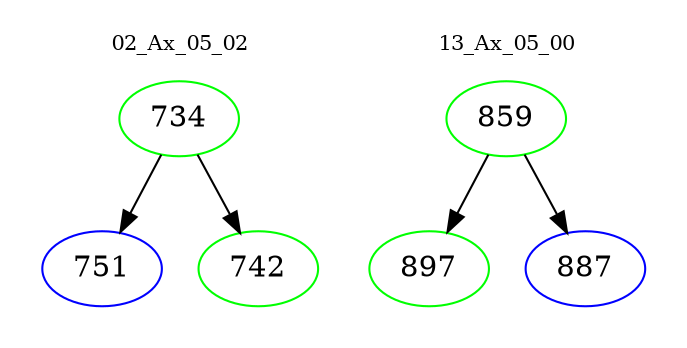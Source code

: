 digraph{
subgraph cluster_0 {
color = white
label = "02_Ax_05_02";
fontsize=10;
T0_734 [label="734", color="green"]
T0_734 -> T0_751 [color="black"]
T0_751 [label="751", color="blue"]
T0_734 -> T0_742 [color="black"]
T0_742 [label="742", color="green"]
}
subgraph cluster_1 {
color = white
label = "13_Ax_05_00";
fontsize=10;
T1_859 [label="859", color="green"]
T1_859 -> T1_897 [color="black"]
T1_897 [label="897", color="green"]
T1_859 -> T1_887 [color="black"]
T1_887 [label="887", color="blue"]
}
}
